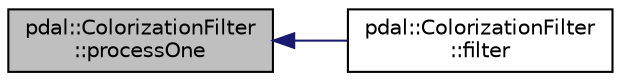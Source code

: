 digraph "pdal::ColorizationFilter::processOne"
{
  edge [fontname="Helvetica",fontsize="10",labelfontname="Helvetica",labelfontsize="10"];
  node [fontname="Helvetica",fontsize="10",shape=record];
  rankdir="LR";
  Node1 [label="pdal::ColorizationFilter\l::processOne",height=0.2,width=0.4,color="black", fillcolor="grey75", style="filled", fontcolor="black"];
  Node1 -> Node2 [dir="back",color="midnightblue",fontsize="10",style="solid",fontname="Helvetica"];
  Node2 [label="pdal::ColorizationFilter\l::filter",height=0.2,width=0.4,color="black", fillcolor="white", style="filled",URL="$classpdal_1_1ColorizationFilter.html#ab20665869fab8502d8929a40c4a342c7"];
}
